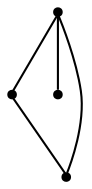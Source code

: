 digraph G {
0 [shape=point, label="1"];
1 [shape=point, label="2"];
2 [shape=point, label="3"];
3 [shape=point, label="4"];
0 -> 1 [ dir="none"];
0 -> 2 [ dir="none"];
0 -> 3 [ dir="none"];
1 -> 3 [ dir="none"];
}
